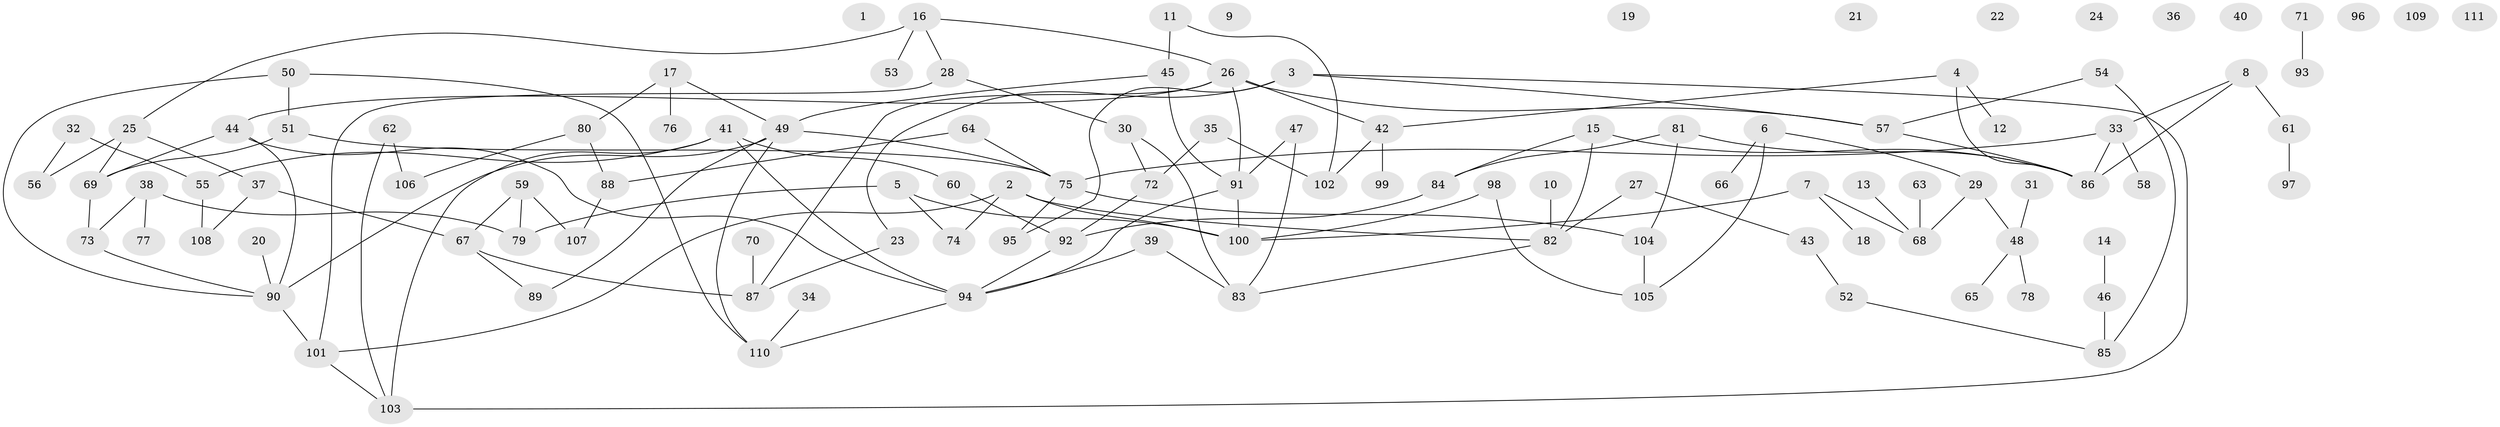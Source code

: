 // Generated by graph-tools (version 1.1) at 2025/33/03/09/25 02:33:38]
// undirected, 111 vertices, 139 edges
graph export_dot {
graph [start="1"]
  node [color=gray90,style=filled];
  1;
  2;
  3;
  4;
  5;
  6;
  7;
  8;
  9;
  10;
  11;
  12;
  13;
  14;
  15;
  16;
  17;
  18;
  19;
  20;
  21;
  22;
  23;
  24;
  25;
  26;
  27;
  28;
  29;
  30;
  31;
  32;
  33;
  34;
  35;
  36;
  37;
  38;
  39;
  40;
  41;
  42;
  43;
  44;
  45;
  46;
  47;
  48;
  49;
  50;
  51;
  52;
  53;
  54;
  55;
  56;
  57;
  58;
  59;
  60;
  61;
  62;
  63;
  64;
  65;
  66;
  67;
  68;
  69;
  70;
  71;
  72;
  73;
  74;
  75;
  76;
  77;
  78;
  79;
  80;
  81;
  82;
  83;
  84;
  85;
  86;
  87;
  88;
  89;
  90;
  91;
  92;
  93;
  94;
  95;
  96;
  97;
  98;
  99;
  100;
  101;
  102;
  103;
  104;
  105;
  106;
  107;
  108;
  109;
  110;
  111;
  2 -- 74;
  2 -- 82;
  2 -- 100;
  2 -- 101;
  3 -- 23;
  3 -- 57;
  3 -- 95;
  3 -- 103;
  4 -- 12;
  4 -- 42;
  4 -- 86;
  5 -- 74;
  5 -- 79;
  5 -- 100;
  6 -- 29;
  6 -- 66;
  6 -- 105;
  7 -- 18;
  7 -- 68;
  7 -- 100;
  8 -- 33;
  8 -- 61;
  8 -- 86;
  10 -- 82;
  11 -- 45;
  11 -- 102;
  13 -- 68;
  14 -- 46;
  15 -- 82;
  15 -- 84;
  15 -- 86;
  16 -- 25;
  16 -- 26;
  16 -- 28;
  16 -- 53;
  17 -- 49;
  17 -- 76;
  17 -- 80;
  20 -- 90;
  23 -- 87;
  25 -- 37;
  25 -- 56;
  25 -- 69;
  26 -- 42;
  26 -- 44;
  26 -- 57;
  26 -- 87;
  26 -- 91;
  27 -- 43;
  27 -- 82;
  28 -- 30;
  28 -- 101;
  29 -- 48;
  29 -- 68;
  30 -- 72;
  30 -- 83;
  31 -- 48;
  32 -- 55;
  32 -- 56;
  33 -- 58;
  33 -- 75;
  33 -- 86;
  34 -- 110;
  35 -- 72;
  35 -- 102;
  37 -- 67;
  37 -- 108;
  38 -- 73;
  38 -- 77;
  38 -- 79;
  39 -- 83;
  39 -- 94;
  41 -- 55;
  41 -- 60;
  41 -- 94;
  41 -- 103;
  42 -- 99;
  42 -- 102;
  43 -- 52;
  44 -- 69;
  44 -- 90;
  44 -- 94;
  45 -- 49;
  45 -- 91;
  46 -- 85;
  47 -- 83;
  47 -- 91;
  48 -- 65;
  48 -- 78;
  49 -- 75;
  49 -- 89;
  49 -- 90;
  49 -- 110;
  50 -- 51;
  50 -- 90;
  50 -- 110;
  51 -- 69;
  51 -- 75;
  52 -- 85;
  54 -- 57;
  54 -- 85;
  55 -- 108;
  57 -- 86;
  59 -- 67;
  59 -- 79;
  59 -- 107;
  60 -- 92;
  61 -- 97;
  62 -- 103;
  62 -- 106;
  63 -- 68;
  64 -- 75;
  64 -- 88;
  67 -- 87;
  67 -- 89;
  69 -- 73;
  70 -- 87;
  71 -- 93;
  72 -- 92;
  73 -- 90;
  75 -- 95;
  75 -- 104;
  80 -- 88;
  80 -- 106;
  81 -- 84;
  81 -- 86;
  81 -- 104;
  82 -- 83;
  84 -- 92;
  88 -- 107;
  90 -- 101;
  91 -- 94;
  91 -- 100;
  92 -- 94;
  94 -- 110;
  98 -- 100;
  98 -- 105;
  101 -- 103;
  104 -- 105;
}
